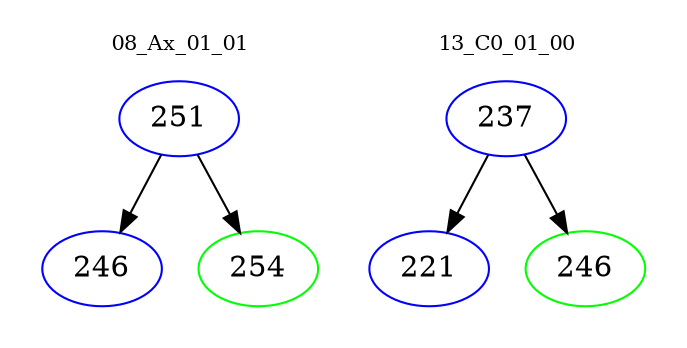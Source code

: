 digraph{
subgraph cluster_0 {
color = white
label = "08_Ax_01_01";
fontsize=10;
T0_251 [label="251", color="blue"]
T0_251 -> T0_246 [color="black"]
T0_246 [label="246", color="blue"]
T0_251 -> T0_254 [color="black"]
T0_254 [label="254", color="green"]
}
subgraph cluster_1 {
color = white
label = "13_C0_01_00";
fontsize=10;
T1_237 [label="237", color="blue"]
T1_237 -> T1_221 [color="black"]
T1_221 [label="221", color="blue"]
T1_237 -> T1_246 [color="black"]
T1_246 [label="246", color="green"]
}
}
